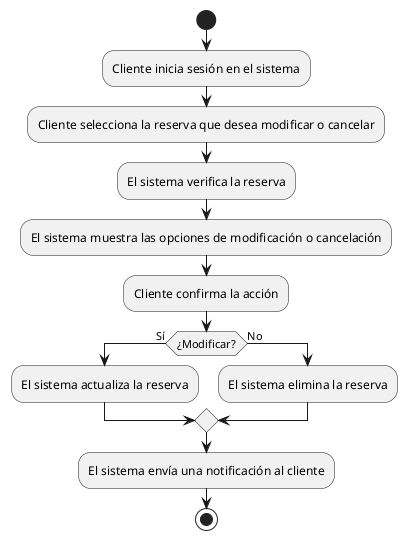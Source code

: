 <<<<<<< HEAD
@startuml
start
:Cliente inicia sesión en el sistema;
:Cliente selecciona la reserva que desea modificar o cancelar;
:El sistema verifica la reserva;
:El sistema muestra las opciones de modificación o cancelación;
:Cliente confirma la acción;
if (¿Modificar?) then (Sí)
  :El sistema actualiza la reserva;
else (No)
  :El sistema elimina la reserva;
endif
:El sistema envía una notificación al cliente;
stop
@enduml
=======
@startuml
start
:Cliente inicia sesión en el sistema;
:Cliente selecciona la reserva que desea modificar o cancelar;
:El sistema verifica la reserva;
:El sistema muestra las opciones de modificación o cancelación;
:Cliente confirma la acción;
if (¿Modificar?) then (Sí)
  :El sistema actualiza la reserva;
else (No)
  :El sistema elimina la reserva;
endif
:El sistema envía una notificación al cliente;
stop
@enduml
>>>>>>> 41a1424d6440151b615a0c9781d2feef87f73b9f

